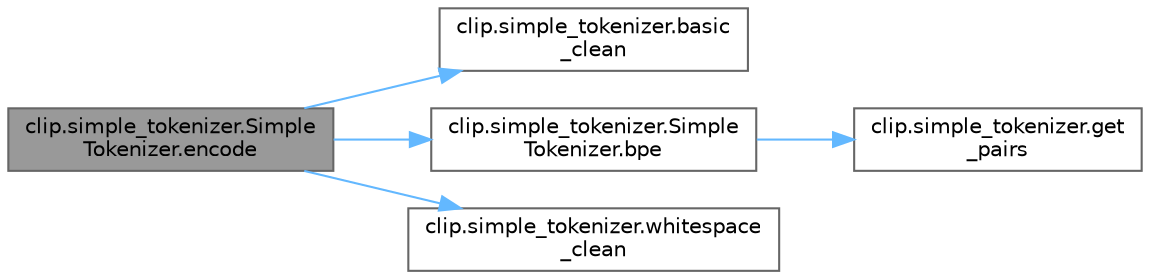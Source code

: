 digraph "clip.simple_tokenizer.SimpleTokenizer.encode"
{
 // LATEX_PDF_SIZE
  bgcolor="transparent";
  edge [fontname=Helvetica,fontsize=10,labelfontname=Helvetica,labelfontsize=10];
  node [fontname=Helvetica,fontsize=10,shape=box,height=0.2,width=0.4];
  rankdir="LR";
  Node1 [id="Node000001",label="clip.simple_tokenizer.Simple\lTokenizer.encode",height=0.2,width=0.4,color="gray40", fillcolor="grey60", style="filled", fontcolor="black",tooltip="Encodes text into BPE tokens."];
  Node1 -> Node2 [id="edge1_Node000001_Node000002",color="steelblue1",style="solid",tooltip=" "];
  Node2 [id="Node000002",label="clip.simple_tokenizer.basic\l_clean",height=0.2,width=0.4,color="grey40", fillcolor="white", style="filled",URL="$namespaceclip_1_1simple__tokenizer.html#a44a7e4043bef03185865f4c074e9df31",tooltip="Cleans the input text by fixing text and unescaping HTML entities."];
  Node1 -> Node3 [id="edge2_Node000001_Node000003",color="steelblue1",style="solid",tooltip=" "];
  Node3 [id="Node000003",label="clip.simple_tokenizer.Simple\lTokenizer.bpe",height=0.2,width=0.4,color="grey40", fillcolor="white", style="filled",URL="$classclip_1_1simple__tokenizer_1_1_simple_tokenizer.html#ac6dcf8b2f585968330d9f14d6bc68e85",tooltip="Encodes a token using BPE."];
  Node3 -> Node4 [id="edge3_Node000003_Node000004",color="steelblue1",style="solid",tooltip=" "];
  Node4 [id="Node000004",label="clip.simple_tokenizer.get\l_pairs",height=0.2,width=0.4,color="grey40", fillcolor="white", style="filled",URL="$namespaceclip_1_1simple__tokenizer.html#a70c67c878a64d25b2a44feaaa0559a55",tooltip="Extracts symbol pairs from a given word."];
  Node1 -> Node5 [id="edge4_Node000001_Node000005",color="steelblue1",style="solid",tooltip=" "];
  Node5 [id="Node000005",label="clip.simple_tokenizer.whitespace\l_clean",height=0.2,width=0.4,color="grey40", fillcolor="white", style="filled",URL="$namespaceclip_1_1simple__tokenizer.html#af38df56fc6ba00cac41934baaad0fd22",tooltip="Cleans whitespace from the input text."];
}
